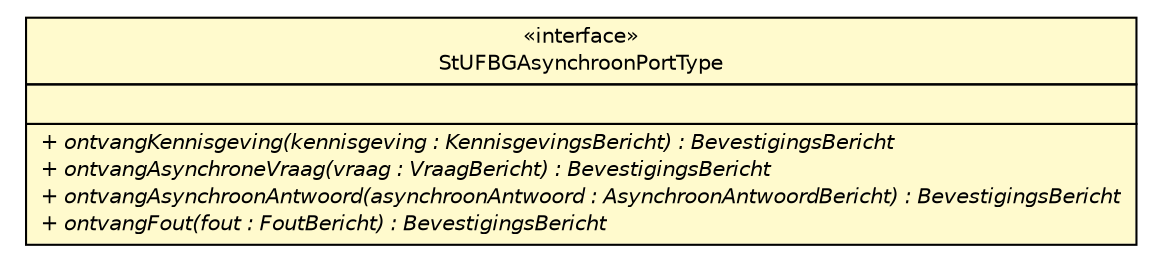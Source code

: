 #!/usr/local/bin/dot
#
# Class diagram 
# Generated by UMLGraph version R5_6-24-gf6e263 (http://www.umlgraph.org/)
#

digraph G {
	edge [fontname="Helvetica",fontsize=10,labelfontname="Helvetica",labelfontsize=10];
	node [fontname="Helvetica",fontsize=10,shape=plaintext];
	nodesep=0.25;
	ranksep=0.5;
	// nl.egem.stuf.sector.bg._0204.StUFBGAsynchroonPortType
	c195357 [label=<<table title="nl.egem.stuf.sector.bg._0204.StUFBGAsynchroonPortType" border="0" cellborder="1" cellspacing="0" cellpadding="2" port="p" bgcolor="lemonChiffon" href="./StUFBGAsynchroonPortType.html">
		<tr><td><table border="0" cellspacing="0" cellpadding="1">
<tr><td align="center" balign="center"> &#171;interface&#187; </td></tr>
<tr><td align="center" balign="center"> StUFBGAsynchroonPortType </td></tr>
		</table></td></tr>
		<tr><td><table border="0" cellspacing="0" cellpadding="1">
<tr><td align="left" balign="left">  </td></tr>
		</table></td></tr>
		<tr><td><table border="0" cellspacing="0" cellpadding="1">
<tr><td align="left" balign="left"><font face="Helvetica-Oblique" point-size="10.0"> + ontvangKennisgeving(kennisgeving : KennisgevingsBericht) : BevestigingsBericht </font></td></tr>
<tr><td align="left" balign="left"><font face="Helvetica-Oblique" point-size="10.0"> + ontvangAsynchroneVraag(vraag : VraagBericht) : BevestigingsBericht </font></td></tr>
<tr><td align="left" balign="left"><font face="Helvetica-Oblique" point-size="10.0"> + ontvangAsynchroonAntwoord(asynchroonAntwoord : AsynchroonAntwoordBericht) : BevestigingsBericht </font></td></tr>
<tr><td align="left" balign="left"><font face="Helvetica-Oblique" point-size="10.0"> + ontvangFout(fout : FoutBericht) : BevestigingsBericht </font></td></tr>
		</table></td></tr>
		</table>>, URL="./StUFBGAsynchroonPortType.html", fontname="Helvetica", fontcolor="black", fontsize=10.0];
}

